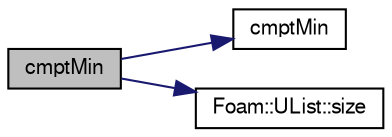 digraph "cmptMin"
{
  bgcolor="transparent";
  edge [fontname="FreeSans",fontsize="10",labelfontname="FreeSans",labelfontsize="10"];
  node [fontname="FreeSans",fontsize="10",shape=record];
  rankdir="LR";
  Node67075 [label="cmptMin",height=0.2,width=0.4,color="black", fillcolor="grey75", style="filled", fontcolor="black"];
  Node67075 -> Node67076 [color="midnightblue",fontsize="10",style="solid",fontname="FreeSans"];
  Node67076 [label="cmptMin",height=0.2,width=0.4,color="black",URL="$a21124.html#a4b2a4d10cca98cdf1b0f9667b5d8d556"];
  Node67075 -> Node67077 [color="midnightblue",fontsize="10",style="solid",fontname="FreeSans"];
  Node67077 [label="Foam::UList::size",height=0.2,width=0.4,color="black",URL="$a25698.html#a47b3bf30da1eb3ab8076b5fbe00e0494",tooltip="Return the number of elements in the UList. "];
}
